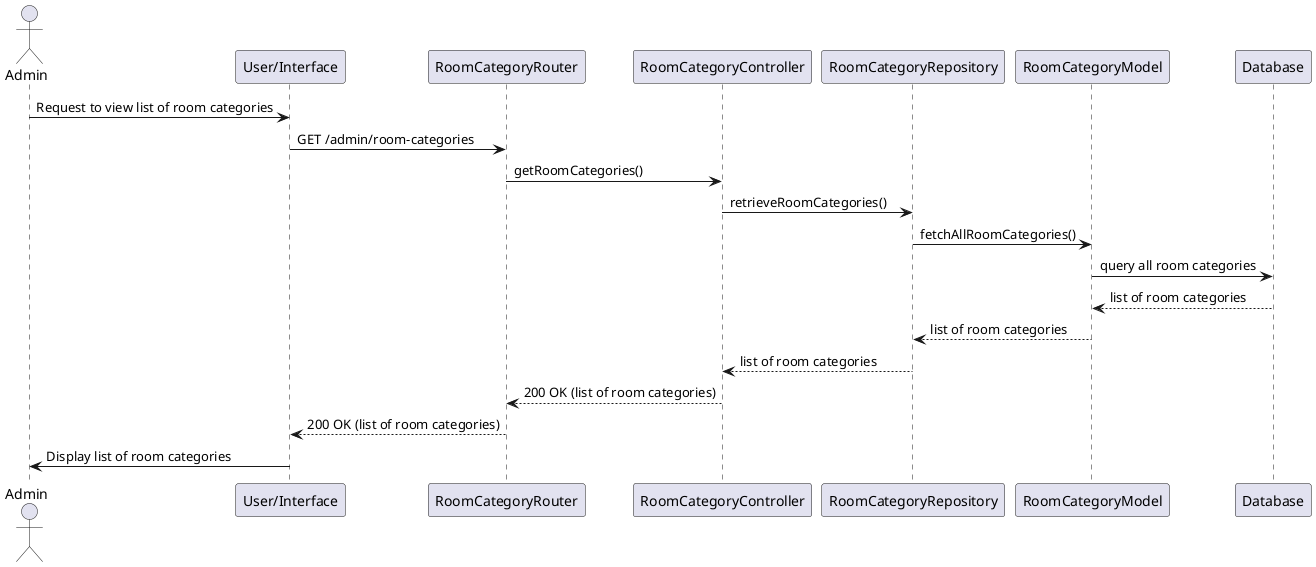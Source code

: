 @startuml
actor Admin
participant "User/Interface" as UI
participant "RoomCategoryRouter" as Router
participant "RoomCategoryController" as Controller
participant "RoomCategoryRepository" as Repository
participant "RoomCategoryModel" as RoomCategoryModel
participant "Database" as DB

Admin -> UI: Request to view list of room categories
UI -> Router: GET /admin/room-categories
Router -> Controller: getRoomCategories()
Controller -> Repository: retrieveRoomCategories()

Repository -> RoomCategoryModel: fetchAllRoomCategories()
RoomCategoryModel -> DB: query all room categories
DB --> RoomCategoryModel: list of room categories
RoomCategoryModel --> Repository: list of room categories
Repository --> Controller: list of room categories
Controller --> Router: 200 OK (list of room categories)
Router --> UI: 200 OK (list of room categories)
UI -> Admin: Display list of room categories
@enduml
